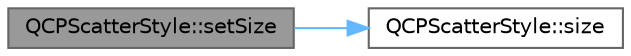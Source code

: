 digraph "QCPScatterStyle::setSize"
{
 // LATEX_PDF_SIZE
  bgcolor="transparent";
  edge [fontname=Helvetica,fontsize=10,labelfontname=Helvetica,labelfontsize=10];
  node [fontname=Helvetica,fontsize=10,shape=box,height=0.2,width=0.4];
  rankdir="LR";
  Node1 [label="QCPScatterStyle::setSize",height=0.2,width=0.4,color="gray40", fillcolor="grey60", style="filled", fontcolor="black",tooltip=" "];
  Node1 -> Node2 [color="steelblue1",style="solid"];
  Node2 [label="QCPScatterStyle::size",height=0.2,width=0.4,color="grey40", fillcolor="white", style="filled",URL="$class_q_c_p_scatter_style.html#a0e94526d9165d9f50e262102bdd71a47",tooltip=" "];
}
